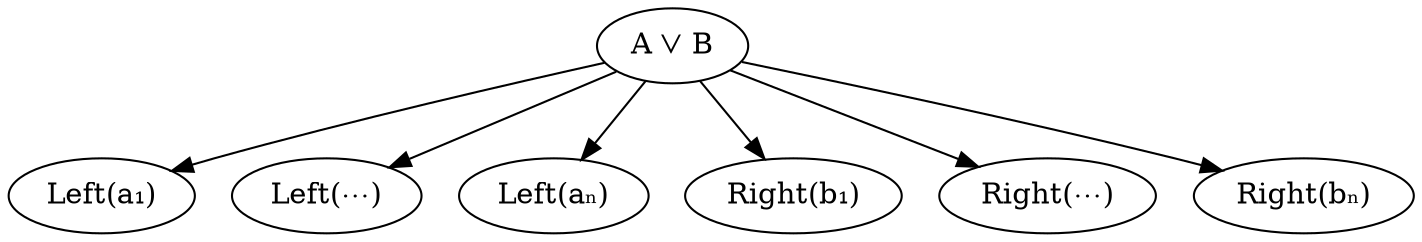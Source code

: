 digraph {
    OrAB[label="A ⋁ B" class="disabled"]

    LeftA1[label="Left(a₁)" class="value"]
    LeftAE[label="Left(⋯)" class="value"]
    LeftAN[label="Left(aₙ)" class="value"]

    RightB1[label="Right(b₁)" class="value,disabled"]
    RightBE[label="Right(⋯)" class="value,disabled"]
    RightBN[label="Right(bₙ)" class="value,disabled"]

    OrAB -> LeftA1[class="disabled"]
    OrAB -> LeftAE[class="disabled"]
    OrAB -> LeftAN[class="disabled"]

    OrAB -> RightB1[class="disabled"]
    OrAB -> RightBE[class="disabled"]
    OrAB -> RightBN[class="disabled"]
}
